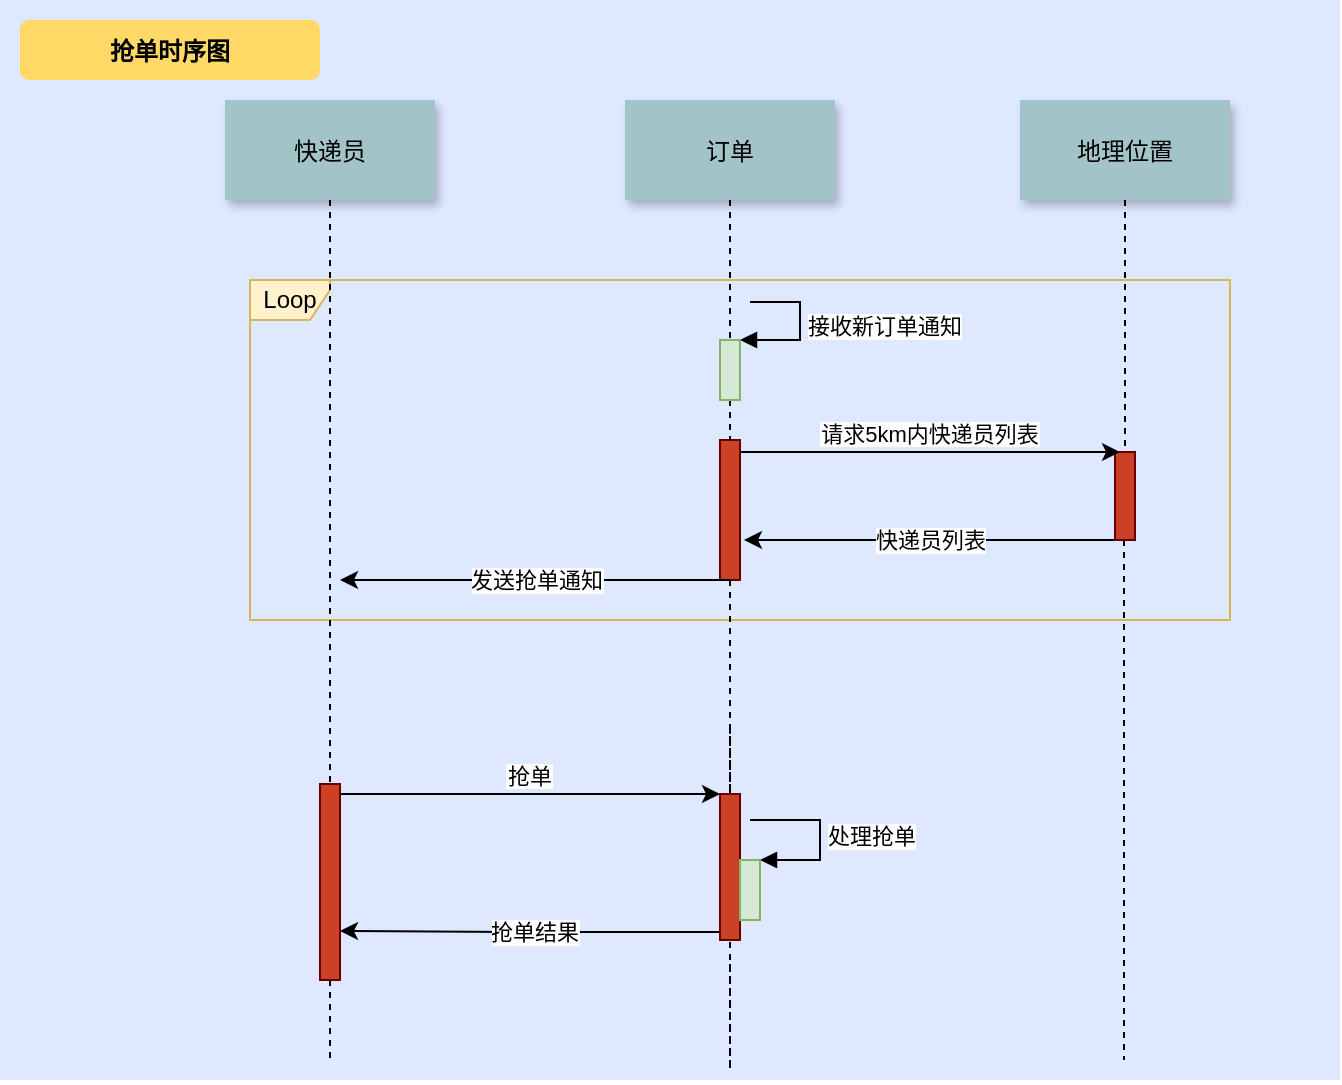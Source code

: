 <mxfile version="13.6.2" type="device"><diagram id="UjInfmf77M_j2JnMUIVT" name="Page-1"><mxGraphModel dx="1024" dy="592" grid="1" gridSize="10" guides="1" tooltips="1" connect="1" arrows="1" fold="1" page="1" pageScale="1" pageWidth="850" pageHeight="1100" math="0" shadow="0"><root><mxCell id="0"/><mxCell id="1" parent="0"/><mxCell id="bw4VR3Vyg23LSL6ytQSE-1" value="" style="fillColor=#DEE8FF;strokeColor=none" vertex="1" parent="1"><mxGeometry x="40" y="10" width="670" height="540" as="geometry"/></mxCell><mxCell id="bw4VR3Vyg23LSL6ytQSE-43" value="Loop" style="shape=umlFrame;whiteSpace=wrap;html=1;width=40;height=20;fillColor=#fff2cc;strokeColor=#d6b656;" vertex="1" parent="1"><mxGeometry x="165" y="150" width="490" height="170" as="geometry"/></mxCell><mxCell id="bw4VR3Vyg23LSL6ytQSE-3" value="快递员" style="shadow=1;fillColor=#A2C4C9;strokeColor=none" vertex="1" parent="1"><mxGeometry x="152.5" y="60" width="105" height="50" as="geometry"/></mxCell><mxCell id="bw4VR3Vyg23LSL6ytQSE-4" value="" style="fillColor=#CC4125;strokeColor=#660000" vertex="1" parent="1"><mxGeometry x="400" y="230" width="10" height="70" as="geometry"/></mxCell><mxCell id="bw4VR3Vyg23LSL6ytQSE-5" value="订单" style="shadow=1;fillColor=#A2C4C9;strokeColor=none" vertex="1" parent="1"><mxGeometry x="352.5" y="60" width="105" height="50" as="geometry"/></mxCell><mxCell id="bw4VR3Vyg23LSL6ytQSE-6" value="" style="edgeStyle=none;endArrow=none;dashed=1" edge="1" parent="1" source="bw4VR3Vyg23LSL6ytQSE-20" target="bw4VR3Vyg23LSL6ytQSE-4"><mxGeometry x="272.335" y="165" width="100" height="100" as="geometry"><mxPoint x="347.259" y="110" as="sourcePoint"/><mxPoint x="347.576" y="165" as="targetPoint"/></mxGeometry></mxCell><mxCell id="bw4VR3Vyg23LSL6ytQSE-9" value="快递员列表" style="edgeStyle=orthogonalEdgeStyle;rounded=0;orthogonalLoop=1;jettySize=auto;html=1;exitX=0;exitY=1;exitDx=0;exitDy=0;" edge="1" parent="1" source="bw4VR3Vyg23LSL6ytQSE-11"><mxGeometry relative="1" as="geometry"><mxPoint x="600" y="273" as="sourcePoint"/><mxPoint x="412" y="280" as="targetPoint"/><Array as="points"><mxPoint x="412" y="280"/></Array></mxGeometry></mxCell><mxCell id="bw4VR3Vyg23LSL6ytQSE-10" value="" style="edgeStyle=orthogonalEdgeStyle;rounded=0;orthogonalLoop=1;jettySize=auto;html=1;dashed=1;endArrow=none;endFill=0;" edge="1" parent="1" source="bw4VR3Vyg23LSL6ytQSE-11"><mxGeometry relative="1" as="geometry"><mxPoint x="602" y="540" as="targetPoint"/><Array as="points"><mxPoint x="603" y="420"/></Array></mxGeometry></mxCell><mxCell id="bw4VR3Vyg23LSL6ytQSE-11" value="" style="fillColor=#CC4125;strokeColor=#660000" vertex="1" parent="1"><mxGeometry x="597.5" y="236" width="10" height="44" as="geometry"/></mxCell><mxCell id="bw4VR3Vyg23LSL6ytQSE-12" value="地理位置" style="shadow=1;fillColor=#A2C4C9;strokeColor=none" vertex="1" parent="1"><mxGeometry x="550" y="60" width="105" height="50" as="geometry"/></mxCell><mxCell id="bw4VR3Vyg23LSL6ytQSE-13" value="" style="edgeStyle=none;endArrow=none;dashed=1" edge="1" parent="1" source="bw4VR3Vyg23LSL6ytQSE-12" target="bw4VR3Vyg23LSL6ytQSE-11"><mxGeometry x="614.488" y="175.0" width="100" height="100" as="geometry"><mxPoint x="674.653" y="110" as="sourcePoint"/><mxPoint x="674.653" y="260" as="targetPoint"/></mxGeometry></mxCell><mxCell id="bw4VR3Vyg23LSL6ytQSE-14" value="" style="edgeStyle=elbowEdgeStyle;elbow=horizontal;endArrow=none;dashed=1;entryX=0.5;entryY=0;entryDx=0;entryDy=0;" edge="1" parent="1" source="bw4VR3Vyg23LSL6ytQSE-3" target="bw4VR3Vyg23LSL6ytQSE-16"><mxGeometry x="230.0" y="310" width="100" height="100" as="geometry"><mxPoint x="230.0" y="410" as="sourcePoint"/><mxPoint x="205" y="240" as="targetPoint"/></mxGeometry></mxCell><mxCell id="bw4VR3Vyg23LSL6ytQSE-15" value="" style="edgeStyle=orthogonalEdgeStyle;rounded=0;orthogonalLoop=1;jettySize=auto;html=1;dashed=1;endArrow=none;endFill=0;" edge="1" parent="1" source="bw4VR3Vyg23LSL6ytQSE-16"><mxGeometry relative="1" as="geometry"><mxPoint x="205" y="542" as="targetPoint"/></mxGeometry></mxCell><mxCell id="bw4VR3Vyg23LSL6ytQSE-16" value="" style="fillColor=#CC4125;strokeColor=#660000" vertex="1" parent="1"><mxGeometry x="200" y="402" width="10" height="98" as="geometry"/></mxCell><mxCell id="bw4VR3Vyg23LSL6ytQSE-18" value="" style="edgeStyle=none;endArrow=none;dashed=1" edge="1" parent="1" source="bw4VR3Vyg23LSL6ytQSE-27"><mxGeometry x="376.571" y="339.697" width="100" height="100" as="geometry"><mxPoint x="451.736" y="284.697" as="sourcePoint"/><mxPoint x="405" y="490" as="targetPoint"/><Array as="points"><mxPoint x="405" y="370"/><mxPoint x="405" y="450"/><mxPoint x="405" y="490"/><mxPoint x="405" y="550"/></Array></mxGeometry></mxCell><mxCell id="bw4VR3Vyg23LSL6ytQSE-19" value="抢单时序图" style="rounded=1;fontStyle=1;fillColor=#FFD966;strokeColor=none" vertex="1" parent="1"><mxGeometry x="50" y="20" width="150" height="30" as="geometry"/></mxCell><mxCell id="bw4VR3Vyg23LSL6ytQSE-21" value="接收新订单通知" style="edgeStyle=orthogonalEdgeStyle;html=1;align=left;spacingLeft=2;endArrow=block;rounded=0;entryX=1;entryY=0;" edge="1" parent="1" target="bw4VR3Vyg23LSL6ytQSE-20"><mxGeometry relative="1" as="geometry"><mxPoint x="415" y="161" as="sourcePoint"/><Array as="points"><mxPoint x="440" y="161"/></Array></mxGeometry></mxCell><mxCell id="bw4VR3Vyg23LSL6ytQSE-22" value="发送抢单通知" style="edgeStyle=orthogonalEdgeStyle;rounded=0;orthogonalLoop=1;jettySize=auto;html=1;" edge="1" parent="1"><mxGeometry relative="1" as="geometry"><mxPoint x="405" y="300" as="sourcePoint"/><mxPoint x="210" y="300" as="targetPoint"/><Array as="points"><mxPoint x="210" y="300"/></Array></mxGeometry></mxCell><mxCell id="bw4VR3Vyg23LSL6ytQSE-23" value="抢单" style="edgeStyle=none;verticalLabelPosition=top;verticalAlign=bottom;entryX=0;entryY=0;entryDx=0;entryDy=0;" edge="1" parent="1" target="bw4VR3Vyg23LSL6ytQSE-27"><mxGeometry x="220" y="324.5" width="100" height="100" as="geometry"><mxPoint x="210" y="407" as="sourcePoint"/><mxPoint x="400" y="412.5" as="targetPoint"/></mxGeometry></mxCell><mxCell id="bw4VR3Vyg23LSL6ytQSE-26" value="抢单结果" style="edgeStyle=orthogonalEdgeStyle;rounded=0;orthogonalLoop=1;jettySize=auto;html=1;exitX=0;exitY=1;exitDx=0;exitDy=0;entryX=1;entryY=0.75;entryDx=0;entryDy=0;" edge="1" parent="1" source="bw4VR3Vyg23LSL6ytQSE-27" target="bw4VR3Vyg23LSL6ytQSE-16"><mxGeometry relative="1" as="geometry"><mxPoint x="400" y="492" as="sourcePoint"/><mxPoint x="408" y="491" as="targetPoint"/><Array as="points"><mxPoint x="400" y="476"/><mxPoint x="305" y="476"/></Array></mxGeometry></mxCell><mxCell id="bw4VR3Vyg23LSL6ytQSE-27" value="" style="fillColor=#CC4125;strokeColor=#660000" vertex="1" parent="1"><mxGeometry x="400" y="407" width="10" height="73" as="geometry"/></mxCell><mxCell id="bw4VR3Vyg23LSL6ytQSE-28" value="" style="edgeStyle=none;endArrow=none;dashed=1" edge="1" parent="1" source="bw4VR3Vyg23LSL6ytQSE-4" target="bw4VR3Vyg23LSL6ytQSE-27"><mxGeometry x="376.571" y="339.697" width="100" height="100" as="geometry"><mxPoint x="405" y="330" as="sourcePoint"/><mxPoint x="405" y="490" as="targetPoint"/><Array as="points"/></mxGeometry></mxCell><mxCell id="bw4VR3Vyg23LSL6ytQSE-20" value="" style="html=1;points=[];perimeter=orthogonalPerimeter;fillColor=#d5e8d4;strokeColor=#82b366;" vertex="1" parent="1"><mxGeometry x="400" y="180" width="10" height="30" as="geometry"/></mxCell><mxCell id="bw4VR3Vyg23LSL6ytQSE-42" value="" style="edgeStyle=none;endArrow=none;dashed=1" edge="1" parent="1" source="bw4VR3Vyg23LSL6ytQSE-5" target="bw4VR3Vyg23LSL6ytQSE-20"><mxGeometry x="272.335" y="165" width="100" height="100" as="geometry"><mxPoint x="405" y="110" as="sourcePoint"/><mxPoint x="405" y="240" as="targetPoint"/></mxGeometry></mxCell><mxCell id="bw4VR3Vyg23LSL6ytQSE-47" value="请求5km内快递员列表" style="edgeStyle=none;verticalLabelPosition=top;verticalAlign=bottom;entryX=0;entryY=0;entryDx=0;entryDy=0;" edge="1" parent="1"><mxGeometry x="420" y="153.5" width="100" height="100" as="geometry"><mxPoint x="410" y="236" as="sourcePoint"/><mxPoint x="600" y="236.0" as="targetPoint"/></mxGeometry></mxCell><mxCell id="bw4VR3Vyg23LSL6ytQSE-49" value="处理抢单" style="edgeStyle=orthogonalEdgeStyle;html=1;align=left;spacingLeft=2;endArrow=block;rounded=0;entryX=1;entryY=0;" edge="1" parent="1" target="bw4VR3Vyg23LSL6ytQSE-50"><mxGeometry relative="1" as="geometry"><mxPoint x="415" y="420" as="sourcePoint"/><Array as="points"><mxPoint x="450" y="420"/><mxPoint x="450" y="440"/></Array></mxGeometry></mxCell><mxCell id="bw4VR3Vyg23LSL6ytQSE-50" value="" style="html=1;points=[];perimeter=orthogonalPerimeter;fillColor=#d5e8d4;strokeColor=#82b366;" vertex="1" parent="1"><mxGeometry x="410" y="440" width="10" height="30" as="geometry"/></mxCell></root></mxGraphModel></diagram></mxfile>